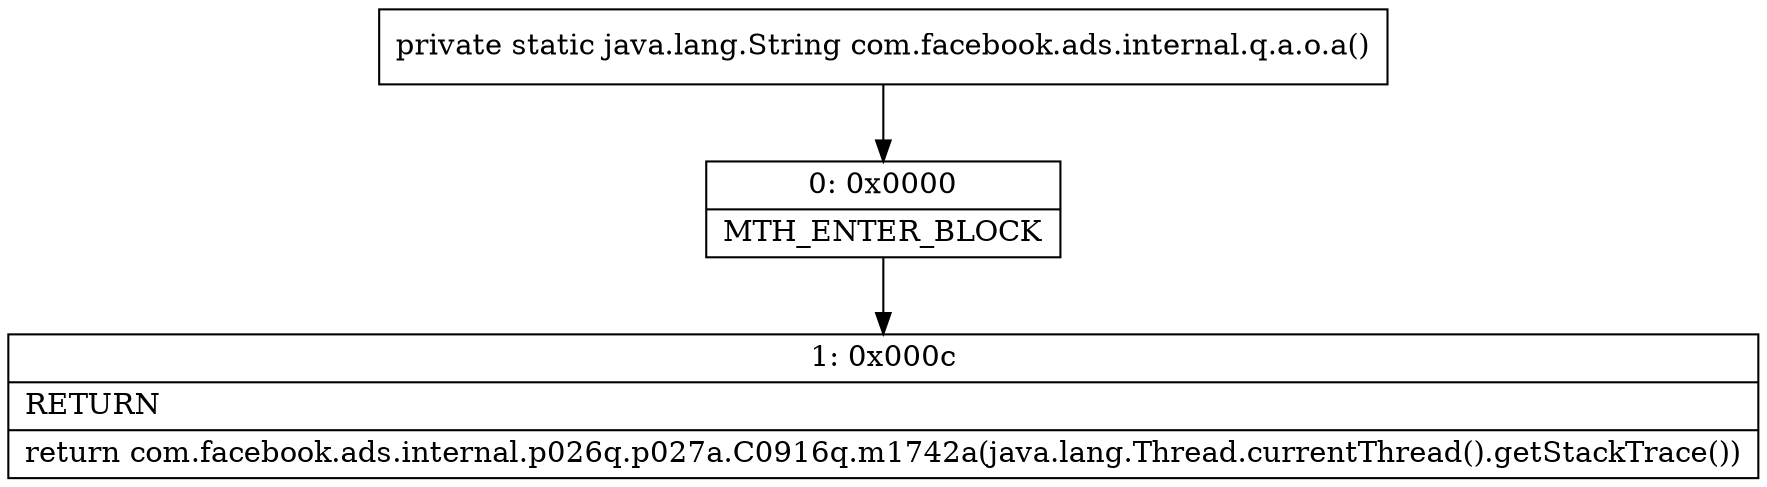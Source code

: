 digraph "CFG forcom.facebook.ads.internal.q.a.o.a()Ljava\/lang\/String;" {
Node_0 [shape=record,label="{0\:\ 0x0000|MTH_ENTER_BLOCK\l}"];
Node_1 [shape=record,label="{1\:\ 0x000c|RETURN\l|return com.facebook.ads.internal.p026q.p027a.C0916q.m1742a(java.lang.Thread.currentThread().getStackTrace())\l}"];
MethodNode[shape=record,label="{private static java.lang.String com.facebook.ads.internal.q.a.o.a() }"];
MethodNode -> Node_0;
Node_0 -> Node_1;
}


